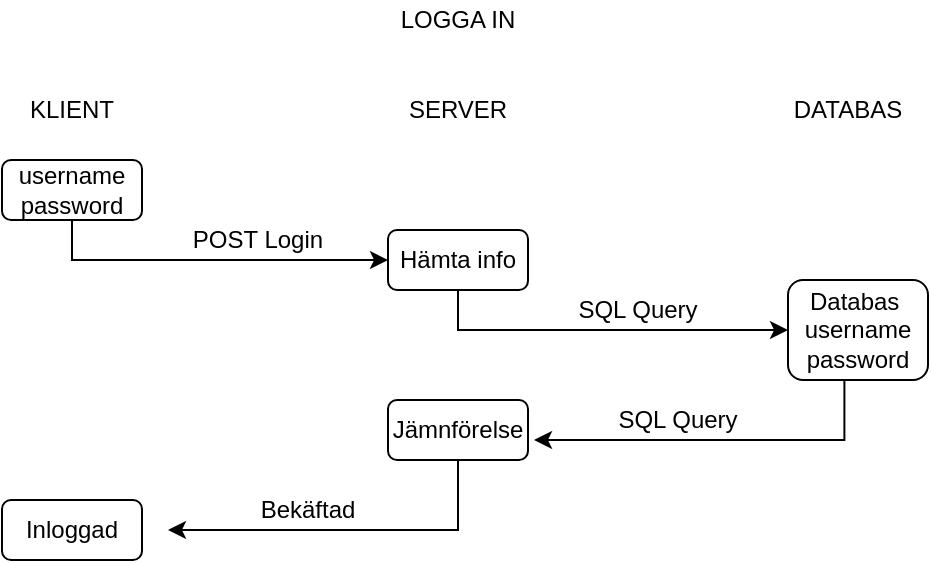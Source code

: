 <mxfile version="10.4.5" type="google"><diagram id="DD-3DftiJUTeQrizTY3i" name="Page-1"><mxGraphModel dx="961" dy="493" grid="1" gridSize="10" guides="1" tooltips="1" connect="1" arrows="1" fold="1" page="1" pageScale="1" pageWidth="827" pageHeight="1169" math="0" shadow="0"><root><mxCell id="0"/><mxCell id="1" parent="0"/><mxCell id="3gYMG5tkm_agpUpEH4Ka-1" value="KLIENT" style="text;html=1;strokeColor=none;fillColor=none;align=center;verticalAlign=middle;whiteSpace=wrap;rounded=0;" vertex="1" parent="1"><mxGeometry x="32" y="55" width="40" height="20" as="geometry"/></mxCell><mxCell id="3gYMG5tkm_agpUpEH4Ka-4" value="SERVER" style="text;html=1;strokeColor=none;fillColor=none;align=center;verticalAlign=middle;whiteSpace=wrap;rounded=0;" vertex="1" parent="1"><mxGeometry x="225" y="55" width="40" height="20" as="geometry"/></mxCell><mxCell id="3gYMG5tkm_agpUpEH4Ka-5" value="DATABAS" style="text;html=1;strokeColor=none;fillColor=none;align=center;verticalAlign=middle;whiteSpace=wrap;rounded=0;" vertex="1" parent="1"><mxGeometry x="420" y="55" width="40" height="20" as="geometry"/></mxCell><mxCell id="3gYMG5tkm_agpUpEH4Ka-8" value="LOGGA IN&lt;br&gt;" style="text;html=1;strokeColor=none;fillColor=none;align=center;verticalAlign=middle;whiteSpace=wrap;rounded=0;" vertex="1" parent="1"><mxGeometry x="210" y="10" width="70" height="20" as="geometry"/></mxCell><mxCell id="3gYMG5tkm_agpUpEH4Ka-11" style="edgeStyle=orthogonalEdgeStyle;rounded=0;orthogonalLoop=1;jettySize=auto;html=1;exitX=0.5;exitY=1;exitDx=0;exitDy=0;" edge="1" parent="1" source="3gYMG5tkm_agpUpEH4Ka-9"><mxGeometry relative="1" as="geometry"><mxPoint x="210" y="140" as="targetPoint"/><Array as="points"><mxPoint x="52" y="140"/></Array></mxGeometry></mxCell><mxCell id="3gYMG5tkm_agpUpEH4Ka-9" value="username&lt;br&gt;password&lt;br&gt;" style="rounded=1;whiteSpace=wrap;html=1;" vertex="1" parent="1"><mxGeometry x="17" y="90" width="70" height="30" as="geometry"/></mxCell><mxCell id="3gYMG5tkm_agpUpEH4Ka-12" value="POST Login" style="text;html=1;strokeColor=none;fillColor=none;align=center;verticalAlign=middle;whiteSpace=wrap;rounded=0;" vertex="1" parent="1"><mxGeometry x="110" y="120" width="70" height="20" as="geometry"/></mxCell><mxCell id="3gYMG5tkm_agpUpEH4Ka-16" style="edgeStyle=orthogonalEdgeStyle;rounded=0;orthogonalLoop=1;jettySize=auto;html=1;exitX=0.5;exitY=1;exitDx=0;exitDy=0;" edge="1" parent="1" source="3gYMG5tkm_agpUpEH4Ka-15"><mxGeometry relative="1" as="geometry"><mxPoint x="410" y="175" as="targetPoint"/><Array as="points"><mxPoint x="245" y="175"/></Array></mxGeometry></mxCell><mxCell id="3gYMG5tkm_agpUpEH4Ka-15" value="Hämta info" style="rounded=1;whiteSpace=wrap;html=1;" vertex="1" parent="1"><mxGeometry x="210" y="125" width="70" height="30" as="geometry"/></mxCell><mxCell id="3gYMG5tkm_agpUpEH4Ka-18" style="edgeStyle=orthogonalEdgeStyle;rounded=0;orthogonalLoop=1;jettySize=auto;html=1;" edge="1" parent="1"><mxGeometry relative="1" as="geometry"><mxPoint x="283" y="230" as="targetPoint"/><mxPoint x="438.207" y="200" as="sourcePoint"/><Array as="points"><mxPoint x="438" y="230"/></Array></mxGeometry></mxCell><mxCell id="3gYMG5tkm_agpUpEH4Ka-17" value="Databas&amp;nbsp;&lt;br&gt;username&lt;br&gt;password&lt;br&gt;" style="rounded=1;whiteSpace=wrap;html=1;" vertex="1" parent="1"><mxGeometry x="410" y="150" width="70" height="50" as="geometry"/></mxCell><mxCell id="3gYMG5tkm_agpUpEH4Ka-21" style="edgeStyle=orthogonalEdgeStyle;rounded=0;orthogonalLoop=1;jettySize=auto;html=1;" edge="1" parent="1" source="3gYMG5tkm_agpUpEH4Ka-19"><mxGeometry relative="1" as="geometry"><mxPoint x="100" y="275" as="targetPoint"/><Array as="points"><mxPoint x="245" y="275"/></Array></mxGeometry></mxCell><mxCell id="3gYMG5tkm_agpUpEH4Ka-19" value="Jämnförelse" style="rounded=1;whiteSpace=wrap;html=1;" vertex="1" parent="1"><mxGeometry x="210" y="210" width="70" height="30" as="geometry"/></mxCell><mxCell id="3gYMG5tkm_agpUpEH4Ka-22" value="SQL Query" style="text;html=1;strokeColor=none;fillColor=none;align=center;verticalAlign=middle;whiteSpace=wrap;rounded=0;" vertex="1" parent="1"><mxGeometry x="300" y="155" width="70" height="20" as="geometry"/></mxCell><mxCell id="3gYMG5tkm_agpUpEH4Ka-23" value="SQL Query" style="text;html=1;strokeColor=none;fillColor=none;align=center;verticalAlign=middle;whiteSpace=wrap;rounded=0;" vertex="1" parent="1"><mxGeometry x="320" y="210" width="70" height="20" as="geometry"/></mxCell><mxCell id="3gYMG5tkm_agpUpEH4Ka-24" value="Inloggad" style="rounded=1;whiteSpace=wrap;html=1;" vertex="1" parent="1"><mxGeometry x="17" y="260" width="70" height="30" as="geometry"/></mxCell><mxCell id="3gYMG5tkm_agpUpEH4Ka-30" value="Bekäftad" style="text;html=1;strokeColor=none;fillColor=none;align=center;verticalAlign=middle;whiteSpace=wrap;rounded=0;" vertex="1" parent="1"><mxGeometry x="150" y="255" width="40" height="20" as="geometry"/></mxCell></root></mxGraphModel></diagram></mxfile>
